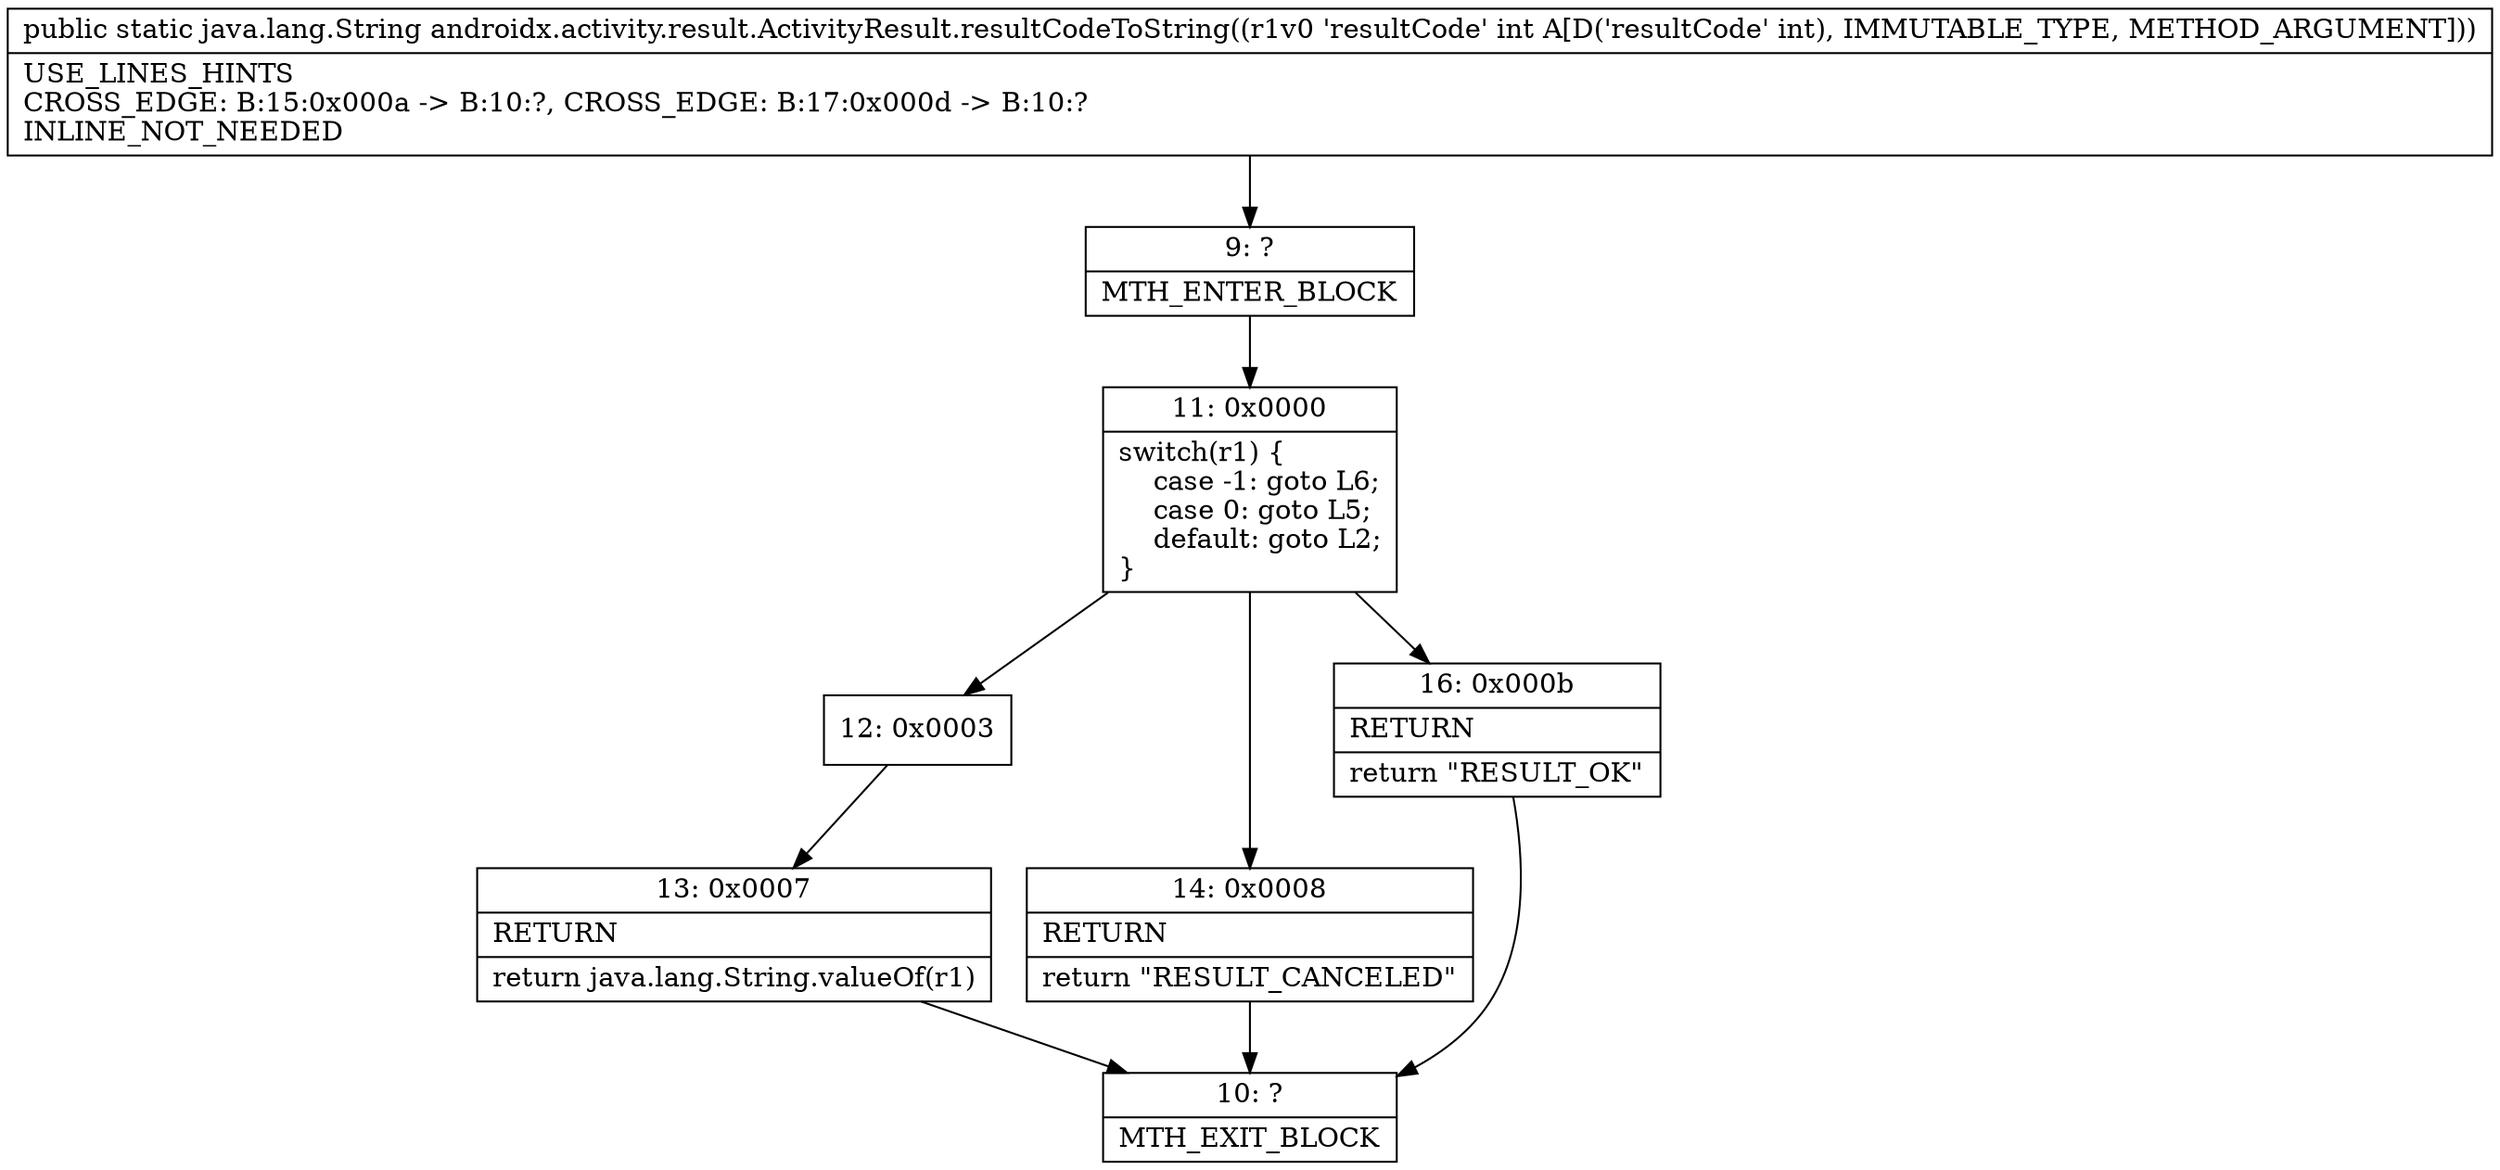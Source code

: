 digraph "CFG forandroidx.activity.result.ActivityResult.resultCodeToString(I)Ljava\/lang\/String;" {
Node_9 [shape=record,label="{9\:\ ?|MTH_ENTER_BLOCK\l}"];
Node_11 [shape=record,label="{11\:\ 0x0000|switch(r1) \{\l    case \-1: goto L6;\l    case 0: goto L5;\l    default: goto L2;\l\}\l}"];
Node_12 [shape=record,label="{12\:\ 0x0003}"];
Node_13 [shape=record,label="{13\:\ 0x0007|RETURN\l|return java.lang.String.valueOf(r1)\l}"];
Node_10 [shape=record,label="{10\:\ ?|MTH_EXIT_BLOCK\l}"];
Node_14 [shape=record,label="{14\:\ 0x0008|RETURN\l|return \"RESULT_CANCELED\"\l}"];
Node_16 [shape=record,label="{16\:\ 0x000b|RETURN\l|return \"RESULT_OK\"\l}"];
MethodNode[shape=record,label="{public static java.lang.String androidx.activity.result.ActivityResult.resultCodeToString((r1v0 'resultCode' int A[D('resultCode' int), IMMUTABLE_TYPE, METHOD_ARGUMENT]))  | USE_LINES_HINTS\lCROSS_EDGE: B:15:0x000a \-\> B:10:?, CROSS_EDGE: B:17:0x000d \-\> B:10:?\lINLINE_NOT_NEEDED\l}"];
MethodNode -> Node_9;Node_9 -> Node_11;
Node_11 -> Node_12;
Node_11 -> Node_14;
Node_11 -> Node_16;
Node_12 -> Node_13;
Node_13 -> Node_10;
Node_14 -> Node_10;
Node_16 -> Node_10;
}

